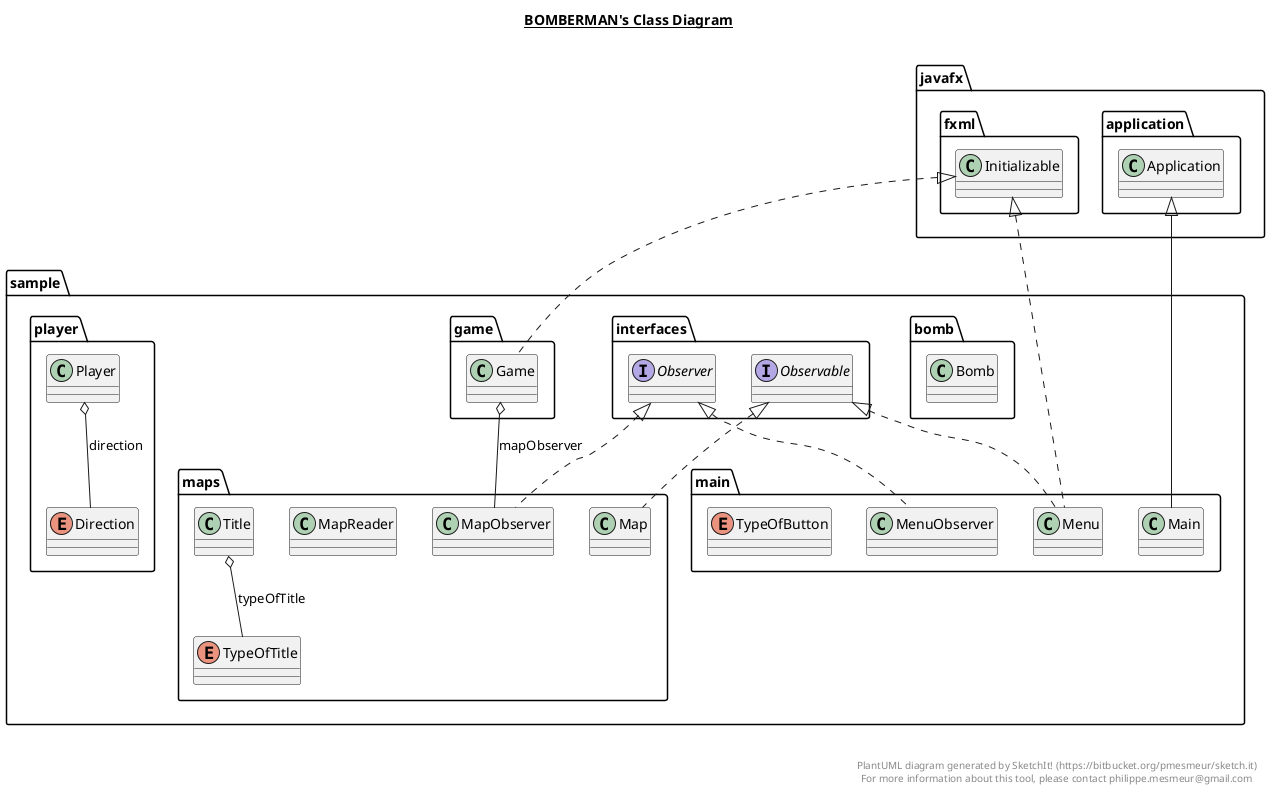 @startuml

title __BOMBERMAN's Class Diagram__\n

  namespace sample.bomb {
    class sample.bomb.Bomb {
    }
  }
  

  namespace sample.game {
    class sample.game.Game {
    }
  }
  

  namespace sample.interfaces {
    interface sample.interfaces.Observable {
    }
  }
  

  namespace sample.interfaces {
    interface sample.interfaces.Observer {
    }
  }
  

  namespace sample.main {
    class sample.main.Main {
    }
  }
  

  namespace sample.main {
    class sample.main.Menu {
    }
  }
  

  namespace sample.main {
    class sample.main.MenuObserver {
    }
  }
  

  namespace sample.main {
    enum TypeOfButton {
    }
  }
  

  namespace sample.maps {
    class sample.maps.Map {
    }
  }
  

  namespace sample.maps {
    class sample.maps.MapObserver {
    }
  }
  

  namespace sample.maps {
    class sample.maps.MapReader {
    }
  }
  

  namespace sample.maps {
    class sample.maps.Title {
    }
  }
  

  namespace sample.maps {
    enum TypeOfTitle {
    }
  }
  

  namespace sample.player {
    enum Direction {
    }
  }
  

  namespace sample.player {
    class sample.player.Player {
    }
  }
  

  sample.game.Game .up.|> javafx.fxml.Initializable
  sample.game.Game o-- sample.maps.MapObserver : mapObserver
  sample.main.Main -up-|> javafx.application.Application
  sample.main.Menu .up.|> javafx.fxml.Initializable
  sample.main.Menu .up.|> sample.interfaces.Observable
  sample.main.MenuObserver .up.|> sample.interfaces.Observer
  sample.maps.Map .up.|> sample.interfaces.Observable
  sample.maps.MapObserver .up.|> sample.interfaces.Observer
  sample.maps.Title o-- sample.maps.TypeOfTitle : typeOfTitle
  sample.player.Player o-- sample.player.Direction : direction


right footer


PlantUML diagram generated by SketchIt! (https://bitbucket.org/pmesmeur/sketch.it)
For more information about this tool, please contact philippe.mesmeur@gmail.com
endfooter

@enduml
